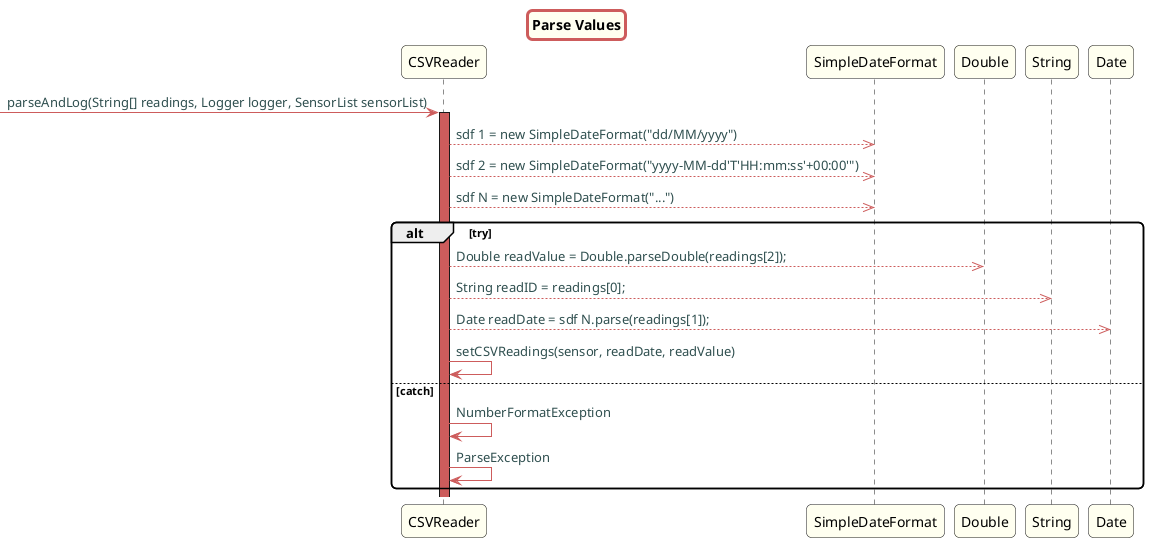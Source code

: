 @startuml

title Parse Values

skinparam titleBorderRoundCorner 10
skinparam titleBorderThickness 3
skinparam titleBorderColor indianred
skinparam titleBackgroundColor ivory
skinparam FontName quicksand

skinparam actor {
 	BorderColor indianred
 	}

 skinparam sequence {
 	LifeLineBackgroundColor indianred
 	ParticipantBackgroundColor ivory
 }

 skinparam roundcorner 10

 skinparam component {
   arrowThickness 1
   ArrowFontName Verdana
   ArrowColor indianred
   ArrowFontColor darkslategrey
 }



-> CSVReader: parseAndLog(String[] readings, Logger logger, SensorList sensorList)
activate CSVReader

CSVReader -->> SimpleDateFormat: sdf 1 = new SimpleDateFormat("dd/MM/yyyy")
CSVReader -->> SimpleDateFormat: sdf 2 = new SimpleDateFormat("yyyy-MM-dd'T'HH:mm:ss'+00:00'")
CSVReader -->> SimpleDateFormat: sdf N = new SimpleDateFormat("...")

alt try

CSVReader -->> Double: Double readValue = Double.parseDouble(readings[2]);
CSVReader -->> String:String readID = readings[0];
CSVReader -->> Date:Date readDate = sdf N.parse(readings[1]);
CSVReader -> CSVReader: setCSVReadings(sensor, readDate, readValue)

else catch
CSVReader -> CSVReader: NumberFormatException
CSVReader -> CSVReader: ParseException

end



@enduml